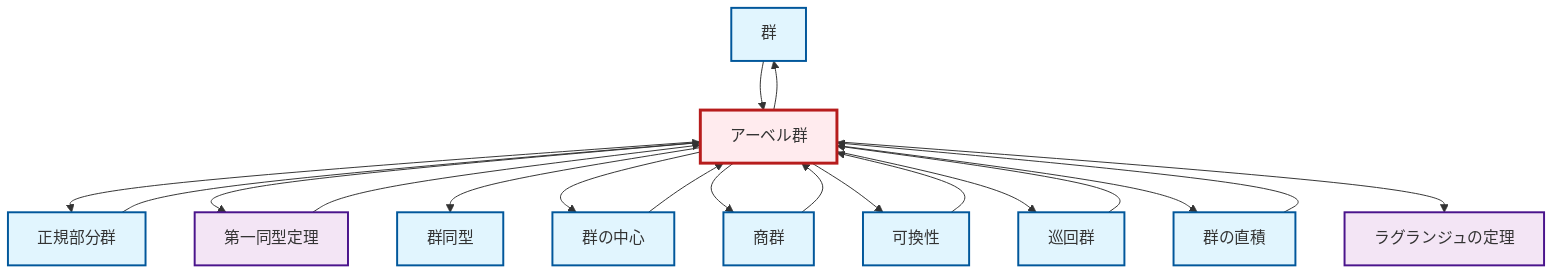 graph TD
    classDef definition fill:#e1f5fe,stroke:#01579b,stroke-width:2px
    classDef theorem fill:#f3e5f5,stroke:#4a148c,stroke-width:2px
    classDef axiom fill:#fff3e0,stroke:#e65100,stroke-width:2px
    classDef example fill:#e8f5e9,stroke:#1b5e20,stroke-width:2px
    classDef current fill:#ffebee,stroke:#b71c1c,stroke-width:3px
    thm-lagrange["ラグランジュの定理"]:::theorem
    def-group["群"]:::definition
    def-quotient-group["商群"]:::definition
    def-cyclic-group["巡回群"]:::definition
    def-direct-product["群の直積"]:::definition
    def-center-of-group["群の中心"]:::definition
    def-abelian-group["アーベル群"]:::definition
    def-commutativity["可換性"]:::definition
    def-normal-subgroup["正規部分群"]:::definition
    def-isomorphism["群同型"]:::definition
    thm-first-isomorphism["第一同型定理"]:::theorem
    def-direct-product --> def-abelian-group
    def-abelian-group --> def-normal-subgroup
    def-group --> def-abelian-group
    def-center-of-group --> def-abelian-group
    def-abelian-group --> thm-first-isomorphism
    def-abelian-group --> def-isomorphism
    def-abelian-group --> def-center-of-group
    def-cyclic-group --> def-abelian-group
    def-abelian-group --> def-quotient-group
    thm-first-isomorphism --> def-abelian-group
    def-abelian-group --> def-commutativity
    def-abelian-group --> def-cyclic-group
    def-abelian-group --> def-group
    def-quotient-group --> def-abelian-group
    def-normal-subgroup --> def-abelian-group
    def-abelian-group --> def-direct-product
    def-commutativity --> def-abelian-group
    def-abelian-group --> thm-lagrange
    class def-abelian-group current